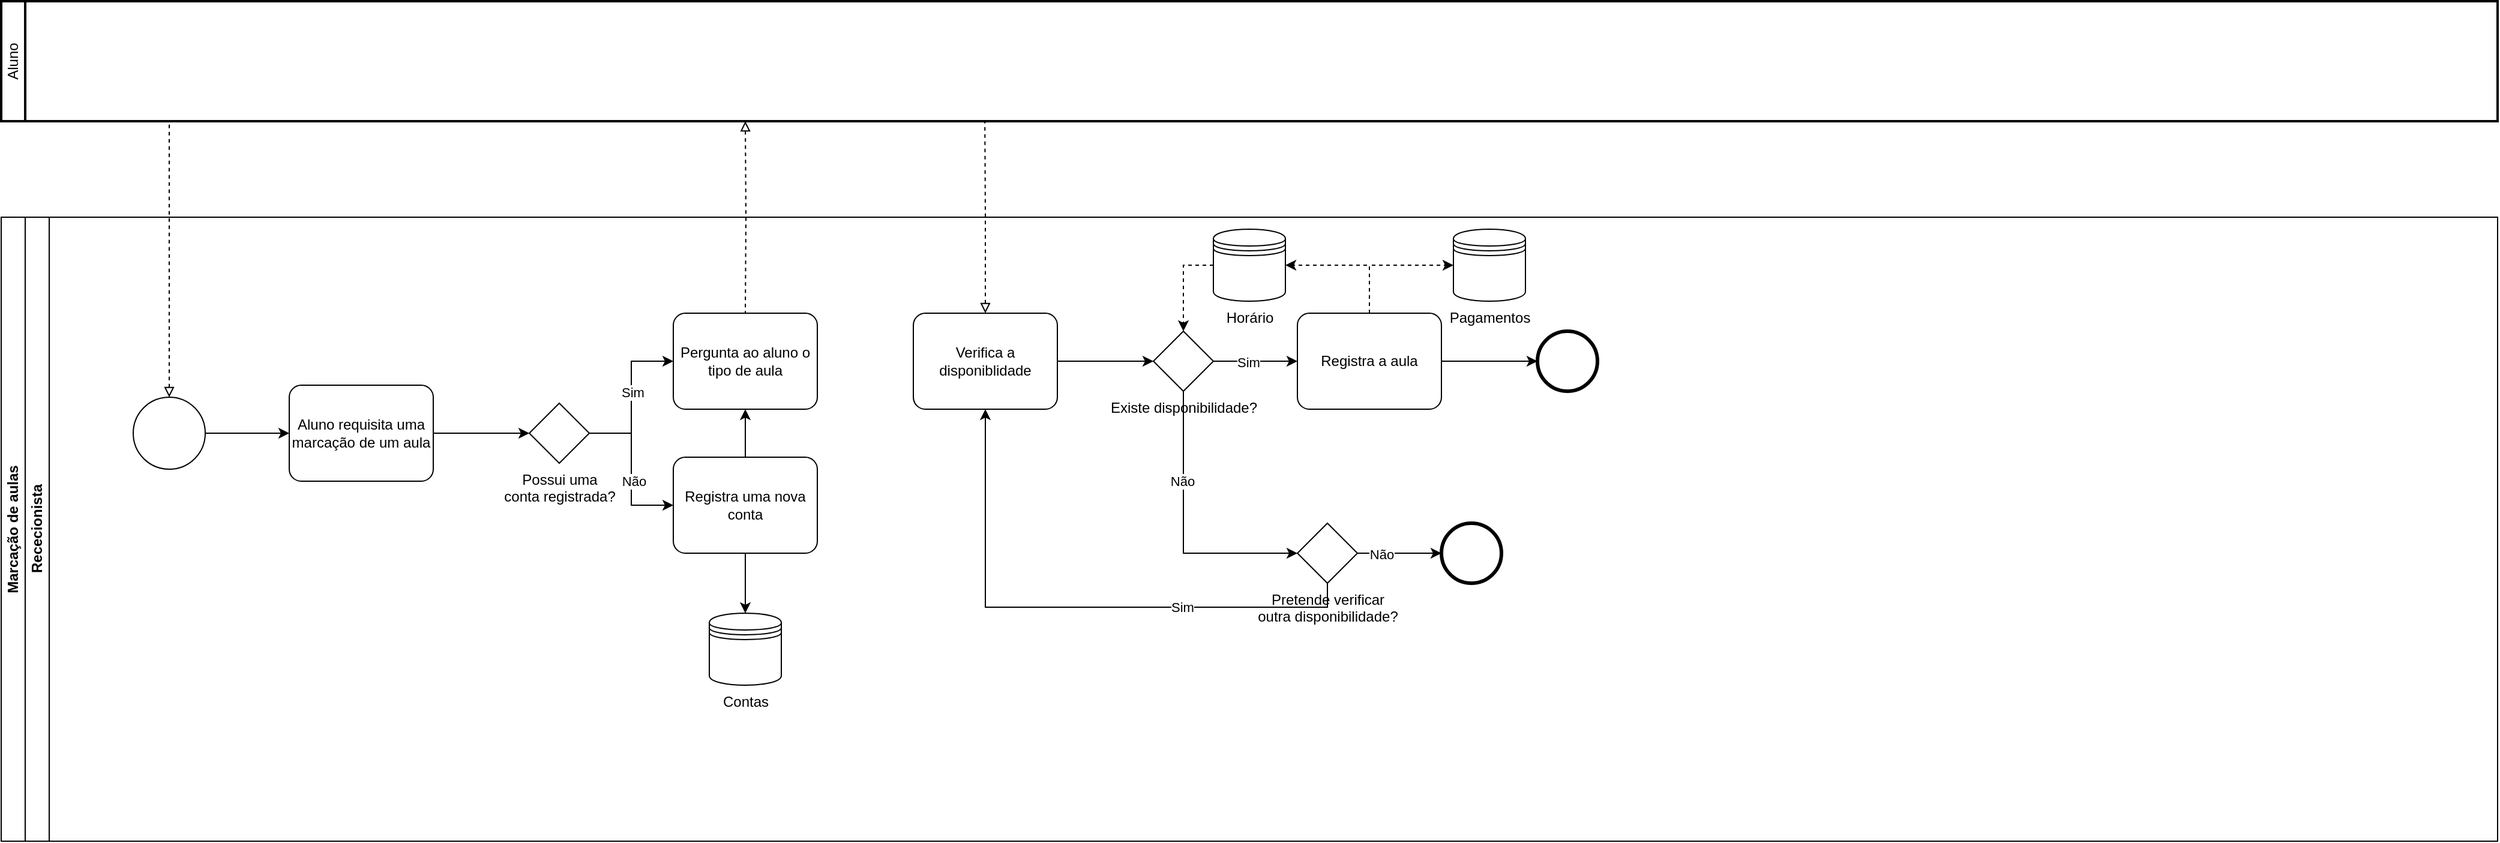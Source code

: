 <mxfile version="22.0.8" type="github">
  <diagram name="Page-1" id="2hM2YDc4p4FnncLE8h75">
    <mxGraphModel dx="1509" dy="823" grid="1" gridSize="10" guides="1" tooltips="1" connect="1" arrows="1" fold="1" page="1" pageScale="1" pageWidth="2500" pageHeight="1100" math="0" shadow="0">
      <root>
        <mxCell id="0" />
        <mxCell id="1" parent="0" />
        <mxCell id="Fv7ReIMV6zRw8DRROmcH-1" value="&lt;div&gt;Marcação de aulas&lt;/div&gt;" style="swimlane;html=1;childLayout=stackLayout;resizeParent=1;resizeParentMax=0;horizontal=0;startSize=20;horizontalStack=0;whiteSpace=wrap;" parent="1" vertex="1">
          <mxGeometry x="200" y="560" width="2080" height="520" as="geometry" />
        </mxCell>
        <mxCell id="Fv7ReIMV6zRw8DRROmcH-2" value="&lt;div&gt;Rececionista&lt;/div&gt;" style="swimlane;html=1;startSize=20;horizontal=0;" parent="Fv7ReIMV6zRw8DRROmcH-1" vertex="1">
          <mxGeometry x="20" width="2060" height="520" as="geometry" />
        </mxCell>
        <mxCell id="Fv7ReIMV6zRw8DRROmcH-13" style="edgeStyle=orthogonalEdgeStyle;rounded=0;orthogonalLoop=1;jettySize=auto;html=1;exitX=0.5;exitY=0;exitDx=0;exitDy=0;exitPerimeter=0;startArrow=block;startFill=0;endArrow=none;endFill=0;dashed=1;" parent="Fv7ReIMV6zRw8DRROmcH-2" source="Fv7ReIMV6zRw8DRROmcH-6" edge="1">
          <mxGeometry relative="1" as="geometry">
            <mxPoint x="120" y="-80" as="targetPoint" />
          </mxGeometry>
        </mxCell>
        <mxCell id="Fv7ReIMV6zRw8DRROmcH-6" value="" style="points=[[0.145,0.145,0],[0.5,0,0],[0.855,0.145,0],[1,0.5,0],[0.855,0.855,0],[0.5,1,0],[0.145,0.855,0],[0,0.5,0]];shape=mxgraph.bpmn.event;html=1;verticalLabelPosition=bottom;labelBackgroundColor=#ffffff;verticalAlign=top;align=center;perimeter=ellipsePerimeter;outlineConnect=0;aspect=fixed;outline=standard;symbol=general;" parent="Fv7ReIMV6zRw8DRROmcH-2" vertex="1">
          <mxGeometry x="90" y="150" width="60" height="60" as="geometry" />
        </mxCell>
        <mxCell id="Fv7ReIMV6zRw8DRROmcH-9" value="Aluno requisita uma marcação de um aula" style="points=[[0.25,0,0],[0.5,0,0],[0.75,0,0],[1,0.25,0],[1,0.5,0],[1,0.75,0],[0.75,1,0],[0.5,1,0],[0.25,1,0],[0,0.75,0],[0,0.5,0],[0,0.25,0]];shape=mxgraph.bpmn.task;whiteSpace=wrap;rectStyle=rounded;size=10;html=1;container=1;expand=0;collapsible=0;taskMarker=abstract;" parent="Fv7ReIMV6zRw8DRROmcH-2" vertex="1">
          <mxGeometry x="220" y="140" width="120" height="80" as="geometry" />
        </mxCell>
        <mxCell id="Fv7ReIMV6zRw8DRROmcH-10" style="edgeStyle=orthogonalEdgeStyle;rounded=0;orthogonalLoop=1;jettySize=auto;html=1;exitX=1;exitY=0.5;exitDx=0;exitDy=0;exitPerimeter=0;entryX=0;entryY=0.5;entryDx=0;entryDy=0;entryPerimeter=0;" parent="Fv7ReIMV6zRw8DRROmcH-2" source="Fv7ReIMV6zRw8DRROmcH-6" target="Fv7ReIMV6zRw8DRROmcH-9" edge="1">
          <mxGeometry relative="1" as="geometry" />
        </mxCell>
        <mxCell id="Fv7ReIMV6zRw8DRROmcH-16" value="Possui uma &lt;br&gt;conta registrada?" style="points=[[0.25,0.25,0],[0.5,0,0],[0.75,0.25,0],[1,0.5,0],[0.75,0.75,0],[0.5,1,0],[0.25,0.75,0],[0,0.5,0]];shape=mxgraph.bpmn.gateway2;html=1;verticalLabelPosition=bottom;labelBackgroundColor=#ffffff;verticalAlign=top;align=center;perimeter=rhombusPerimeter;outlineConnect=0;outline=none;symbol=none;" parent="Fv7ReIMV6zRw8DRROmcH-2" vertex="1">
          <mxGeometry x="420" y="155" width="50" height="50" as="geometry" />
        </mxCell>
        <mxCell id="Fv7ReIMV6zRw8DRROmcH-17" style="edgeStyle=orthogonalEdgeStyle;rounded=0;orthogonalLoop=1;jettySize=auto;html=1;exitX=1;exitY=0.5;exitDx=0;exitDy=0;exitPerimeter=0;entryX=0;entryY=0.5;entryDx=0;entryDy=0;entryPerimeter=0;" parent="Fv7ReIMV6zRw8DRROmcH-2" source="Fv7ReIMV6zRw8DRROmcH-9" target="Fv7ReIMV6zRw8DRROmcH-16" edge="1">
          <mxGeometry relative="1" as="geometry" />
        </mxCell>
        <mxCell id="Fv7ReIMV6zRw8DRROmcH-26" style="edgeStyle=orthogonalEdgeStyle;rounded=0;orthogonalLoop=1;jettySize=auto;html=1;exitX=0.5;exitY=1;exitDx=0;exitDy=0;exitPerimeter=0;entryX=0.5;entryY=0;entryDx=0;entryDy=0;" parent="Fv7ReIMV6zRw8DRROmcH-2" source="Fv7ReIMV6zRw8DRROmcH-19" target="Fv7ReIMV6zRw8DRROmcH-25" edge="1">
          <mxGeometry relative="1" as="geometry" />
        </mxCell>
        <mxCell id="Fv7ReIMV6zRw8DRROmcH-19" value="Registra uma nova conta" style="points=[[0.25,0,0],[0.5,0,0],[0.75,0,0],[1,0.25,0],[1,0.5,0],[1,0.75,0],[0.75,1,0],[0.5,1,0],[0.25,1,0],[0,0.75,0],[0,0.5,0],[0,0.25,0]];shape=mxgraph.bpmn.task;whiteSpace=wrap;rectStyle=rounded;size=10;html=1;container=1;expand=0;collapsible=0;taskMarker=abstract;" parent="Fv7ReIMV6zRw8DRROmcH-2" vertex="1">
          <mxGeometry x="540" y="200" width="120" height="80" as="geometry" />
        </mxCell>
        <mxCell id="Fv7ReIMV6zRw8DRROmcH-20" style="edgeStyle=orthogonalEdgeStyle;rounded=0;orthogonalLoop=1;jettySize=auto;html=1;exitX=1;exitY=0.5;exitDx=0;exitDy=0;exitPerimeter=0;entryX=0;entryY=0.5;entryDx=0;entryDy=0;entryPerimeter=0;" parent="Fv7ReIMV6zRw8DRROmcH-2" source="Fv7ReIMV6zRw8DRROmcH-16" target="Fv7ReIMV6zRw8DRROmcH-28" edge="1">
          <mxGeometry relative="1" as="geometry">
            <mxPoint x="540" y="125" as="targetPoint" />
          </mxGeometry>
        </mxCell>
        <mxCell id="Fv7ReIMV6zRw8DRROmcH-22" value="Sim" style="edgeLabel;html=1;align=center;verticalAlign=middle;resizable=0;points=[];" parent="Fv7ReIMV6zRw8DRROmcH-20" vertex="1" connectable="0">
          <mxGeometry x="0.072" y="-1" relative="1" as="geometry">
            <mxPoint as="offset" />
          </mxGeometry>
        </mxCell>
        <mxCell id="Fv7ReIMV6zRw8DRROmcH-21" style="edgeStyle=orthogonalEdgeStyle;rounded=0;orthogonalLoop=1;jettySize=auto;html=1;exitX=1;exitY=0.5;exitDx=0;exitDy=0;exitPerimeter=0;entryX=0;entryY=0.5;entryDx=0;entryDy=0;entryPerimeter=0;" parent="Fv7ReIMV6zRw8DRROmcH-2" source="Fv7ReIMV6zRw8DRROmcH-16" target="Fv7ReIMV6zRw8DRROmcH-19" edge="1">
          <mxGeometry relative="1" as="geometry" />
        </mxCell>
        <mxCell id="Fv7ReIMV6zRw8DRROmcH-23" value="Não" style="edgeLabel;html=1;align=center;verticalAlign=middle;resizable=0;points=[];" parent="Fv7ReIMV6zRw8DRROmcH-21" vertex="1" connectable="0">
          <mxGeometry x="0.153" y="2" relative="1" as="geometry">
            <mxPoint as="offset" />
          </mxGeometry>
        </mxCell>
        <mxCell id="Fv7ReIMV6zRw8DRROmcH-25" value="Contas" style="shape=datastore;html=1;labelPosition=center;verticalLabelPosition=bottom;align=center;verticalAlign=top;" parent="Fv7ReIMV6zRw8DRROmcH-2" vertex="1">
          <mxGeometry x="570" y="330" width="60" height="60" as="geometry" />
        </mxCell>
        <mxCell id="Fv7ReIMV6zRw8DRROmcH-28" value="Pergunta ao aluno o tipo de aula" style="points=[[0.25,0,0],[0.5,0,0],[0.75,0,0],[1,0.25,0],[1,0.5,0],[1,0.75,0],[0.75,1,0],[0.5,1,0],[0.25,1,0],[0,0.75,0],[0,0.5,0],[0,0.25,0]];shape=mxgraph.bpmn.task;whiteSpace=wrap;rectStyle=rounded;size=10;html=1;container=1;expand=0;collapsible=0;taskMarker=abstract;" parent="Fv7ReIMV6zRw8DRROmcH-2" vertex="1">
          <mxGeometry x="540" y="80" width="120" height="80" as="geometry" />
        </mxCell>
        <mxCell id="Fv7ReIMV6zRw8DRROmcH-30" style="edgeStyle=orthogonalEdgeStyle;rounded=0;orthogonalLoop=1;jettySize=auto;html=1;startArrow=block;startFill=0;endArrow=none;endFill=0;dashed=1;exitX=0.5;exitY=0;exitDx=0;exitDy=0;exitPerimeter=0;" parent="Fv7ReIMV6zRw8DRROmcH-2" source="Fv7ReIMV6zRw8DRROmcH-32" edge="1">
          <mxGeometry relative="1" as="geometry">
            <mxPoint x="799.58" y="-80" as="targetPoint" />
            <mxPoint x="800" y="70" as="sourcePoint" />
          </mxGeometry>
        </mxCell>
        <mxCell id="Fv7ReIMV6zRw8DRROmcH-32" value="&lt;font style=&quot;vertical-align: inherit;&quot;&gt;&lt;font style=&quot;vertical-align: inherit;&quot;&gt;Verifica a disponiblidade&lt;/font&gt;&lt;/font&gt;" style="points=[[0.25,0,0],[0.5,0,0],[0.75,0,0],[1,0.25,0],[1,0.5,0],[1,0.75,0],[0.75,1,0],[0.5,1,0],[0.25,1,0],[0,0.75,0],[0,0.5,0],[0,0.25,0]];shape=mxgraph.bpmn.task;whiteSpace=wrap;rectStyle=rounded;size=10;html=1;container=1;expand=0;collapsible=0;taskMarker=abstract;" parent="Fv7ReIMV6zRw8DRROmcH-2" vertex="1">
          <mxGeometry x="740" y="80" width="120" height="80" as="geometry" />
        </mxCell>
        <mxCell id="Fv7ReIMV6zRw8DRROmcH-36" value="Existe disponibilidade?" style="points=[[0.25,0.25,0],[0.5,0,0],[0.75,0.25,0],[1,0.5,0],[0.75,0.75,0],[0.5,1,0],[0.25,0.75,0],[0,0.5,0]];shape=mxgraph.bpmn.gateway2;html=1;verticalLabelPosition=bottom;labelBackgroundColor=#ffffff;verticalAlign=top;align=center;perimeter=rhombusPerimeter;outlineConnect=0;outline=none;symbol=none;" parent="Fv7ReIMV6zRw8DRROmcH-2" vertex="1">
          <mxGeometry x="940" y="95" width="50" height="50" as="geometry" />
        </mxCell>
        <mxCell id="Fv7ReIMV6zRw8DRROmcH-37" style="edgeStyle=orthogonalEdgeStyle;rounded=0;orthogonalLoop=1;jettySize=auto;html=1;exitX=1;exitY=0.5;exitDx=0;exitDy=0;exitPerimeter=0;entryX=0;entryY=0.5;entryDx=0;entryDy=0;entryPerimeter=0;" parent="Fv7ReIMV6zRw8DRROmcH-2" source="Fv7ReIMV6zRw8DRROmcH-32" target="Fv7ReIMV6zRw8DRROmcH-36" edge="1">
          <mxGeometry relative="1" as="geometry" />
        </mxCell>
        <mxCell id="Fv7ReIMV6zRw8DRROmcH-46" style="edgeStyle=orthogonalEdgeStyle;rounded=0;orthogonalLoop=1;jettySize=auto;html=1;exitX=0.5;exitY=0;exitDx=0;exitDy=0;exitPerimeter=0;entryX=1;entryY=0.5;entryDx=0;entryDy=0;dashed=1;" parent="Fv7ReIMV6zRw8DRROmcH-2" source="Fv7ReIMV6zRw8DRROmcH-38" target="Fv7ReIMV6zRw8DRROmcH-44" edge="1">
          <mxGeometry relative="1" as="geometry" />
        </mxCell>
        <mxCell id="Fv7ReIMV6zRw8DRROmcH-48" style="edgeStyle=orthogonalEdgeStyle;rounded=0;orthogonalLoop=1;jettySize=auto;html=1;exitX=1;exitY=0.5;exitDx=0;exitDy=0;exitPerimeter=0;" parent="Fv7ReIMV6zRw8DRROmcH-2" source="Fv7ReIMV6zRw8DRROmcH-38" target="Fv7ReIMV6zRw8DRROmcH-47" edge="1">
          <mxGeometry relative="1" as="geometry" />
        </mxCell>
        <mxCell id="Fv7ReIMV6zRw8DRROmcH-57" style="edgeStyle=orthogonalEdgeStyle;rounded=0;orthogonalLoop=1;jettySize=auto;html=1;exitX=0.5;exitY=0;exitDx=0;exitDy=0;exitPerimeter=0;entryX=0;entryY=0.5;entryDx=0;entryDy=0;dashed=1;" parent="Fv7ReIMV6zRw8DRROmcH-2" source="Fv7ReIMV6zRw8DRROmcH-38" target="Fv7ReIMV6zRw8DRROmcH-56" edge="1">
          <mxGeometry relative="1" as="geometry" />
        </mxCell>
        <mxCell id="Fv7ReIMV6zRw8DRROmcH-38" value="Registra a aula" style="points=[[0.25,0,0],[0.5,0,0],[0.75,0,0],[1,0.25,0],[1,0.5,0],[1,0.75,0],[0.75,1,0],[0.5,1,0],[0.25,1,0],[0,0.75,0],[0,0.5,0],[0,0.25,0]];shape=mxgraph.bpmn.task;whiteSpace=wrap;rectStyle=rounded;size=10;html=1;container=1;expand=0;collapsible=0;taskMarker=abstract;" parent="Fv7ReIMV6zRw8DRROmcH-2" vertex="1">
          <mxGeometry x="1060" y="80" width="120" height="80" as="geometry" />
        </mxCell>
        <mxCell id="Fv7ReIMV6zRw8DRROmcH-40" style="edgeStyle=orthogonalEdgeStyle;rounded=0;orthogonalLoop=1;jettySize=auto;html=1;exitX=1;exitY=0.5;exitDx=0;exitDy=0;exitPerimeter=0;entryX=0;entryY=0.5;entryDx=0;entryDy=0;entryPerimeter=0;" parent="Fv7ReIMV6zRw8DRROmcH-2" source="Fv7ReIMV6zRw8DRROmcH-36" target="Fv7ReIMV6zRw8DRROmcH-38" edge="1">
          <mxGeometry relative="1" as="geometry" />
        </mxCell>
        <mxCell id="Fv7ReIMV6zRw8DRROmcH-42" value="Sim" style="edgeLabel;html=1;align=center;verticalAlign=middle;resizable=0;points=[];" parent="Fv7ReIMV6zRw8DRROmcH-40" vertex="1" connectable="0">
          <mxGeometry x="-0.167" y="-1" relative="1" as="geometry">
            <mxPoint as="offset" />
          </mxGeometry>
        </mxCell>
        <mxCell id="Fv7ReIMV6zRw8DRROmcH-41" style="edgeStyle=orthogonalEdgeStyle;rounded=0;orthogonalLoop=1;jettySize=auto;html=1;exitX=0.5;exitY=1;exitDx=0;exitDy=0;exitPerimeter=0;entryX=0;entryY=0.5;entryDx=0;entryDy=0;entryPerimeter=0;" parent="Fv7ReIMV6zRw8DRROmcH-2" source="Fv7ReIMV6zRw8DRROmcH-36" target="Fv7ReIMV6zRw8DRROmcH-51" edge="1">
          <mxGeometry relative="1" as="geometry">
            <mxPoint x="1060" y="280" as="targetPoint" />
          </mxGeometry>
        </mxCell>
        <mxCell id="Fv7ReIMV6zRw8DRROmcH-43" value="Não" style="edgeLabel;html=1;align=center;verticalAlign=middle;resizable=0;points=[];" parent="Fv7ReIMV6zRw8DRROmcH-41" vertex="1" connectable="0">
          <mxGeometry x="-0.351" y="-1" relative="1" as="geometry">
            <mxPoint as="offset" />
          </mxGeometry>
        </mxCell>
        <mxCell id="Fv7ReIMV6zRw8DRROmcH-44" value="Horário" style="shape=datastore;html=1;labelPosition=center;verticalLabelPosition=bottom;align=center;verticalAlign=top;" parent="Fv7ReIMV6zRw8DRROmcH-2" vertex="1">
          <mxGeometry x="990" y="10" width="60" height="60" as="geometry" />
        </mxCell>
        <mxCell id="Fv7ReIMV6zRw8DRROmcH-45" style="edgeStyle=orthogonalEdgeStyle;rounded=0;orthogonalLoop=1;jettySize=auto;html=1;exitX=0;exitY=0.5;exitDx=0;exitDy=0;entryX=0.5;entryY=0;entryDx=0;entryDy=0;entryPerimeter=0;dashed=1;endArrow=classic;endFill=1;" parent="Fv7ReIMV6zRw8DRROmcH-2" source="Fv7ReIMV6zRw8DRROmcH-44" target="Fv7ReIMV6zRw8DRROmcH-36" edge="1">
          <mxGeometry relative="1" as="geometry" />
        </mxCell>
        <mxCell id="Fv7ReIMV6zRw8DRROmcH-47" value="" style="points=[[0.145,0.145,0],[0.5,0,0],[0.855,0.145,0],[1,0.5,0],[0.855,0.855,0],[0.5,1,0],[0.145,0.855,0],[0,0.5,0]];shape=mxgraph.bpmn.event;html=1;verticalLabelPosition=bottom;labelBackgroundColor=#ffffff;verticalAlign=top;align=center;perimeter=ellipsePerimeter;outlineConnect=0;aspect=fixed;outline=end;symbol=terminate2;" parent="Fv7ReIMV6zRw8DRROmcH-2" vertex="1">
          <mxGeometry x="1260" y="95" width="50" height="50" as="geometry" />
        </mxCell>
        <mxCell id="Fv7ReIMV6zRw8DRROmcH-49" value="" style="points=[[0.145,0.145,0],[0.5,0,0],[0.855,0.145,0],[1,0.5,0],[0.855,0.855,0],[0.5,1,0],[0.145,0.855,0],[0,0.5,0]];shape=mxgraph.bpmn.event;html=1;verticalLabelPosition=bottom;labelBackgroundColor=#ffffff;verticalAlign=top;align=center;perimeter=ellipsePerimeter;outlineConnect=0;aspect=fixed;outline=end;symbol=terminate2;" parent="Fv7ReIMV6zRw8DRROmcH-2" vertex="1">
          <mxGeometry x="1180" y="255" width="50" height="50" as="geometry" />
        </mxCell>
        <mxCell id="Fv7ReIMV6zRw8DRROmcH-51" value="Pretende verificar&lt;br&gt; outra disponibilidade?" style="points=[[0.25,0.25,0],[0.5,0,0],[0.75,0.25,0],[1,0.5,0],[0.75,0.75,0],[0.5,1,0],[0.25,0.75,0],[0,0.5,0]];shape=mxgraph.bpmn.gateway2;html=1;verticalLabelPosition=bottom;labelBackgroundColor=#ffffff;verticalAlign=top;align=center;perimeter=rhombusPerimeter;outlineConnect=0;outline=none;symbol=none;" parent="Fv7ReIMV6zRw8DRROmcH-2" vertex="1">
          <mxGeometry x="1060" y="255" width="50" height="50" as="geometry" />
        </mxCell>
        <mxCell id="Fv7ReIMV6zRw8DRROmcH-52" style="edgeStyle=orthogonalEdgeStyle;rounded=0;orthogonalLoop=1;jettySize=auto;html=1;exitX=1;exitY=0.5;exitDx=0;exitDy=0;exitPerimeter=0;entryX=0;entryY=0.5;entryDx=0;entryDy=0;entryPerimeter=0;" parent="Fv7ReIMV6zRw8DRROmcH-2" source="Fv7ReIMV6zRw8DRROmcH-51" target="Fv7ReIMV6zRw8DRROmcH-49" edge="1">
          <mxGeometry relative="1" as="geometry" />
        </mxCell>
        <mxCell id="Fv7ReIMV6zRw8DRROmcH-54" value="Não" style="edgeLabel;html=1;align=center;verticalAlign=middle;resizable=0;points=[];" parent="Fv7ReIMV6zRw8DRROmcH-52" vertex="1" connectable="0">
          <mxGeometry x="-0.429" y="-1" relative="1" as="geometry">
            <mxPoint as="offset" />
          </mxGeometry>
        </mxCell>
        <mxCell id="Fv7ReIMV6zRw8DRROmcH-53" style="edgeStyle=orthogonalEdgeStyle;rounded=0;orthogonalLoop=1;jettySize=auto;html=1;exitX=0.5;exitY=1;exitDx=0;exitDy=0;exitPerimeter=0;entryX=0.5;entryY=1;entryDx=0;entryDy=0;entryPerimeter=0;" parent="Fv7ReIMV6zRw8DRROmcH-2" source="Fv7ReIMV6zRw8DRROmcH-51" target="Fv7ReIMV6zRw8DRROmcH-32" edge="1">
          <mxGeometry relative="1" as="geometry" />
        </mxCell>
        <mxCell id="Fv7ReIMV6zRw8DRROmcH-55" value="Sim" style="edgeLabel;html=1;align=center;verticalAlign=middle;resizable=0;points=[];" parent="Fv7ReIMV6zRw8DRROmcH-53" vertex="1" connectable="0">
          <mxGeometry x="-0.401" relative="1" as="geometry">
            <mxPoint as="offset" />
          </mxGeometry>
        </mxCell>
        <mxCell id="Fv7ReIMV6zRw8DRROmcH-56" value="Pagamentos" style="shape=datastore;html=1;labelPosition=center;verticalLabelPosition=bottom;align=center;verticalAlign=top;" parent="Fv7ReIMV6zRw8DRROmcH-2" vertex="1">
          <mxGeometry x="1190" y="10" width="60" height="60" as="geometry" />
        </mxCell>
        <mxCell id="Fv7ReIMV6zRw8DRROmcH-58" style="edgeStyle=orthogonalEdgeStyle;rounded=0;orthogonalLoop=1;jettySize=auto;html=1;exitX=0.5;exitY=0;exitDx=0;exitDy=0;exitPerimeter=0;entryX=0.5;entryY=1;entryDx=0;entryDy=0;entryPerimeter=0;" parent="Fv7ReIMV6zRw8DRROmcH-2" source="Fv7ReIMV6zRw8DRROmcH-19" target="Fv7ReIMV6zRw8DRROmcH-28" edge="1">
          <mxGeometry relative="1" as="geometry" />
        </mxCell>
        <mxCell id="Fv7ReIMV6zRw8DRROmcH-11" value="&lt;div&gt;Aluno&lt;/div&gt;" style="swimlane;html=1;startSize=20;fontStyle=0;collapsible=0;horizontal=0;swimlaneLine=1;swimlaneFillColor=#ffffff;strokeWidth=2;whiteSpace=wrap;" parent="1" vertex="1">
          <mxGeometry x="200" y="380" width="2080" height="100" as="geometry" />
        </mxCell>
        <mxCell id="Fv7ReIMV6zRw8DRROmcH-29" style="edgeStyle=orthogonalEdgeStyle;rounded=0;orthogonalLoop=1;jettySize=auto;html=1;startArrow=block;startFill=0;endArrow=none;endFill=0;dashed=1;entryX=0.5;entryY=0;entryDx=0;entryDy=0;entryPerimeter=0;" parent="1" target="Fv7ReIMV6zRw8DRROmcH-28" edge="1">
          <mxGeometry relative="1" as="geometry">
            <mxPoint x="350" y="490" as="targetPoint" />
            <mxPoint x="820" y="480" as="sourcePoint" />
          </mxGeometry>
        </mxCell>
      </root>
    </mxGraphModel>
  </diagram>
</mxfile>
